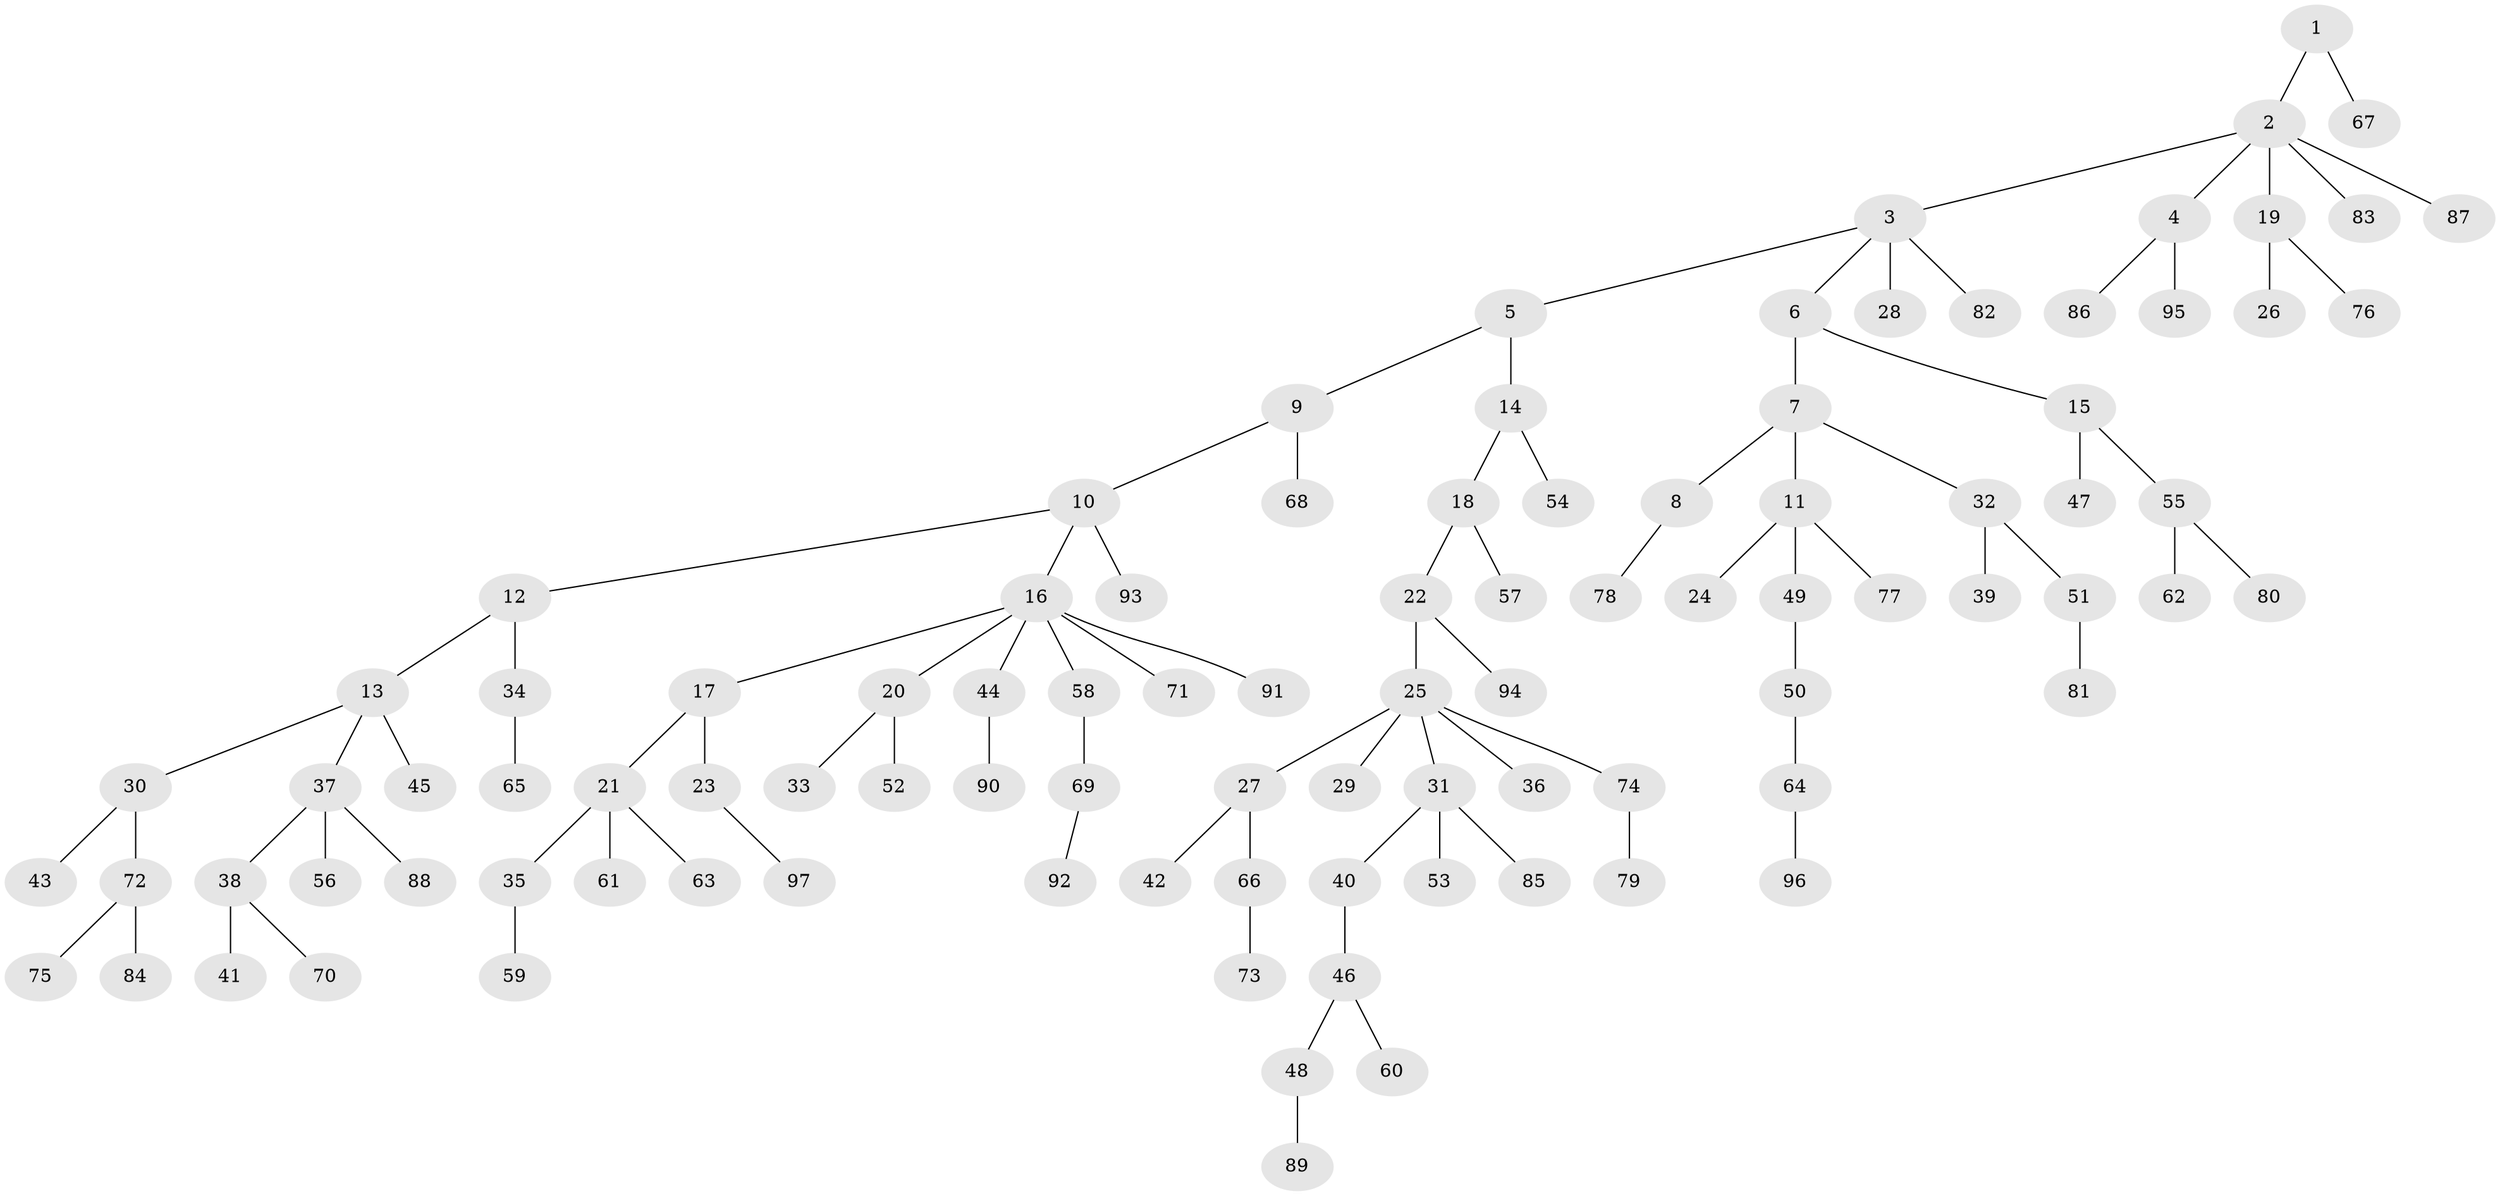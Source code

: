 // coarse degree distribution, {1: 0.8125, 5: 0.041666666666666664, 4: 0.020833333333333332, 3: 0.020833333333333332, 2: 0.0625, 22: 0.020833333333333332, 10: 0.020833333333333332}
// Generated by graph-tools (version 1.1) at 2025/56/03/04/25 21:56:15]
// undirected, 97 vertices, 96 edges
graph export_dot {
graph [start="1"]
  node [color=gray90,style=filled];
  1;
  2;
  3;
  4;
  5;
  6;
  7;
  8;
  9;
  10;
  11;
  12;
  13;
  14;
  15;
  16;
  17;
  18;
  19;
  20;
  21;
  22;
  23;
  24;
  25;
  26;
  27;
  28;
  29;
  30;
  31;
  32;
  33;
  34;
  35;
  36;
  37;
  38;
  39;
  40;
  41;
  42;
  43;
  44;
  45;
  46;
  47;
  48;
  49;
  50;
  51;
  52;
  53;
  54;
  55;
  56;
  57;
  58;
  59;
  60;
  61;
  62;
  63;
  64;
  65;
  66;
  67;
  68;
  69;
  70;
  71;
  72;
  73;
  74;
  75;
  76;
  77;
  78;
  79;
  80;
  81;
  82;
  83;
  84;
  85;
  86;
  87;
  88;
  89;
  90;
  91;
  92;
  93;
  94;
  95;
  96;
  97;
  1 -- 2;
  1 -- 67;
  2 -- 3;
  2 -- 4;
  2 -- 19;
  2 -- 83;
  2 -- 87;
  3 -- 5;
  3 -- 6;
  3 -- 28;
  3 -- 82;
  4 -- 86;
  4 -- 95;
  5 -- 9;
  5 -- 14;
  6 -- 7;
  6 -- 15;
  7 -- 8;
  7 -- 11;
  7 -- 32;
  8 -- 78;
  9 -- 10;
  9 -- 68;
  10 -- 12;
  10 -- 16;
  10 -- 93;
  11 -- 24;
  11 -- 49;
  11 -- 77;
  12 -- 13;
  12 -- 34;
  13 -- 30;
  13 -- 37;
  13 -- 45;
  14 -- 18;
  14 -- 54;
  15 -- 47;
  15 -- 55;
  16 -- 17;
  16 -- 20;
  16 -- 44;
  16 -- 58;
  16 -- 71;
  16 -- 91;
  17 -- 21;
  17 -- 23;
  18 -- 22;
  18 -- 57;
  19 -- 26;
  19 -- 76;
  20 -- 33;
  20 -- 52;
  21 -- 35;
  21 -- 61;
  21 -- 63;
  22 -- 25;
  22 -- 94;
  23 -- 97;
  25 -- 27;
  25 -- 29;
  25 -- 31;
  25 -- 36;
  25 -- 74;
  27 -- 42;
  27 -- 66;
  30 -- 43;
  30 -- 72;
  31 -- 40;
  31 -- 53;
  31 -- 85;
  32 -- 39;
  32 -- 51;
  34 -- 65;
  35 -- 59;
  37 -- 38;
  37 -- 56;
  37 -- 88;
  38 -- 41;
  38 -- 70;
  40 -- 46;
  44 -- 90;
  46 -- 48;
  46 -- 60;
  48 -- 89;
  49 -- 50;
  50 -- 64;
  51 -- 81;
  55 -- 62;
  55 -- 80;
  58 -- 69;
  64 -- 96;
  66 -- 73;
  69 -- 92;
  72 -- 75;
  72 -- 84;
  74 -- 79;
}
